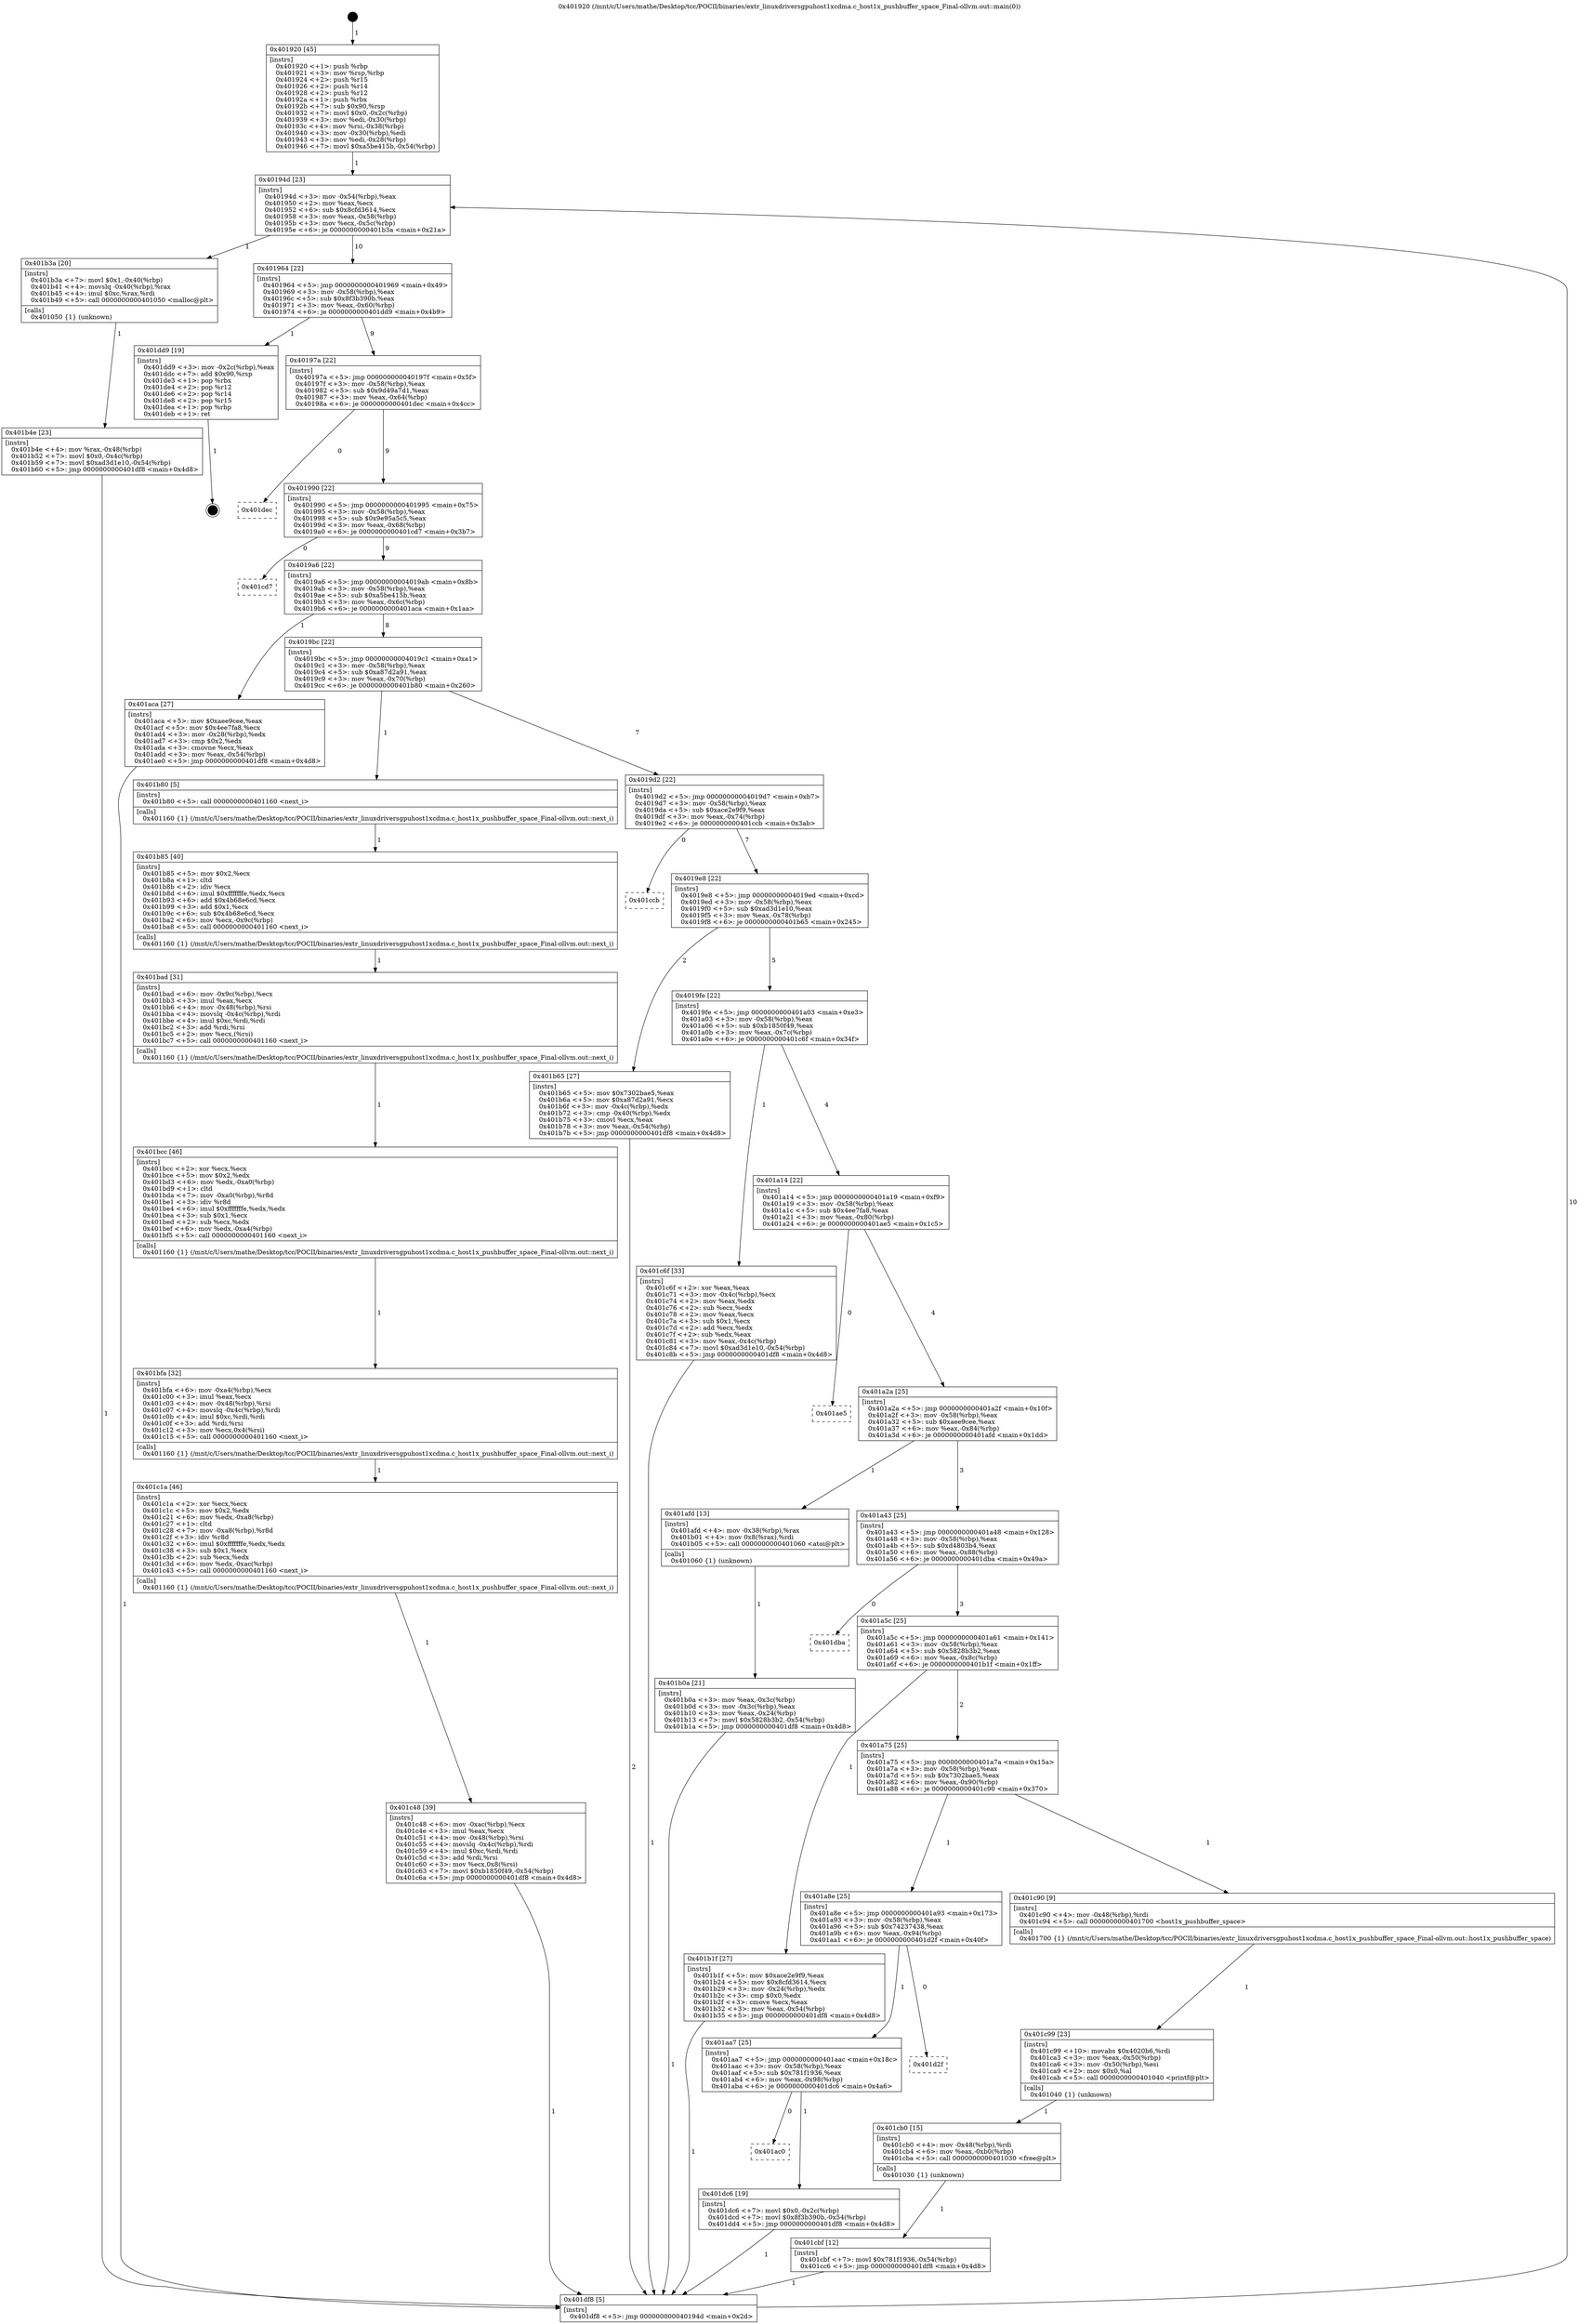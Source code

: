 digraph "0x401920" {
  label = "0x401920 (/mnt/c/Users/mathe/Desktop/tcc/POCII/binaries/extr_linuxdriversgpuhost1xcdma.c_host1x_pushbuffer_space_Final-ollvm.out::main(0))"
  labelloc = "t"
  node[shape=record]

  Entry [label="",width=0.3,height=0.3,shape=circle,fillcolor=black,style=filled]
  "0x40194d" [label="{
     0x40194d [23]\l
     | [instrs]\l
     &nbsp;&nbsp;0x40194d \<+3\>: mov -0x54(%rbp),%eax\l
     &nbsp;&nbsp;0x401950 \<+2\>: mov %eax,%ecx\l
     &nbsp;&nbsp;0x401952 \<+6\>: sub $0x8cfd3614,%ecx\l
     &nbsp;&nbsp;0x401958 \<+3\>: mov %eax,-0x58(%rbp)\l
     &nbsp;&nbsp;0x40195b \<+3\>: mov %ecx,-0x5c(%rbp)\l
     &nbsp;&nbsp;0x40195e \<+6\>: je 0000000000401b3a \<main+0x21a\>\l
  }"]
  "0x401b3a" [label="{
     0x401b3a [20]\l
     | [instrs]\l
     &nbsp;&nbsp;0x401b3a \<+7\>: movl $0x1,-0x40(%rbp)\l
     &nbsp;&nbsp;0x401b41 \<+4\>: movslq -0x40(%rbp),%rax\l
     &nbsp;&nbsp;0x401b45 \<+4\>: imul $0xc,%rax,%rdi\l
     &nbsp;&nbsp;0x401b49 \<+5\>: call 0000000000401050 \<malloc@plt\>\l
     | [calls]\l
     &nbsp;&nbsp;0x401050 \{1\} (unknown)\l
  }"]
  "0x401964" [label="{
     0x401964 [22]\l
     | [instrs]\l
     &nbsp;&nbsp;0x401964 \<+5\>: jmp 0000000000401969 \<main+0x49\>\l
     &nbsp;&nbsp;0x401969 \<+3\>: mov -0x58(%rbp),%eax\l
     &nbsp;&nbsp;0x40196c \<+5\>: sub $0x8f3b390b,%eax\l
     &nbsp;&nbsp;0x401971 \<+3\>: mov %eax,-0x60(%rbp)\l
     &nbsp;&nbsp;0x401974 \<+6\>: je 0000000000401dd9 \<main+0x4b9\>\l
  }"]
  Exit [label="",width=0.3,height=0.3,shape=circle,fillcolor=black,style=filled,peripheries=2]
  "0x401dd9" [label="{
     0x401dd9 [19]\l
     | [instrs]\l
     &nbsp;&nbsp;0x401dd9 \<+3\>: mov -0x2c(%rbp),%eax\l
     &nbsp;&nbsp;0x401ddc \<+7\>: add $0x90,%rsp\l
     &nbsp;&nbsp;0x401de3 \<+1\>: pop %rbx\l
     &nbsp;&nbsp;0x401de4 \<+2\>: pop %r12\l
     &nbsp;&nbsp;0x401de6 \<+2\>: pop %r14\l
     &nbsp;&nbsp;0x401de8 \<+2\>: pop %r15\l
     &nbsp;&nbsp;0x401dea \<+1\>: pop %rbp\l
     &nbsp;&nbsp;0x401deb \<+1\>: ret\l
  }"]
  "0x40197a" [label="{
     0x40197a [22]\l
     | [instrs]\l
     &nbsp;&nbsp;0x40197a \<+5\>: jmp 000000000040197f \<main+0x5f\>\l
     &nbsp;&nbsp;0x40197f \<+3\>: mov -0x58(%rbp),%eax\l
     &nbsp;&nbsp;0x401982 \<+5\>: sub $0x9d49a7d1,%eax\l
     &nbsp;&nbsp;0x401987 \<+3\>: mov %eax,-0x64(%rbp)\l
     &nbsp;&nbsp;0x40198a \<+6\>: je 0000000000401dec \<main+0x4cc\>\l
  }"]
  "0x401ac0" [label="{
     0x401ac0\l
  }", style=dashed]
  "0x401dec" [label="{
     0x401dec\l
  }", style=dashed]
  "0x401990" [label="{
     0x401990 [22]\l
     | [instrs]\l
     &nbsp;&nbsp;0x401990 \<+5\>: jmp 0000000000401995 \<main+0x75\>\l
     &nbsp;&nbsp;0x401995 \<+3\>: mov -0x58(%rbp),%eax\l
     &nbsp;&nbsp;0x401998 \<+5\>: sub $0x9e95a5c5,%eax\l
     &nbsp;&nbsp;0x40199d \<+3\>: mov %eax,-0x68(%rbp)\l
     &nbsp;&nbsp;0x4019a0 \<+6\>: je 0000000000401cd7 \<main+0x3b7\>\l
  }"]
  "0x401dc6" [label="{
     0x401dc6 [19]\l
     | [instrs]\l
     &nbsp;&nbsp;0x401dc6 \<+7\>: movl $0x0,-0x2c(%rbp)\l
     &nbsp;&nbsp;0x401dcd \<+7\>: movl $0x8f3b390b,-0x54(%rbp)\l
     &nbsp;&nbsp;0x401dd4 \<+5\>: jmp 0000000000401df8 \<main+0x4d8\>\l
  }"]
  "0x401cd7" [label="{
     0x401cd7\l
  }", style=dashed]
  "0x4019a6" [label="{
     0x4019a6 [22]\l
     | [instrs]\l
     &nbsp;&nbsp;0x4019a6 \<+5\>: jmp 00000000004019ab \<main+0x8b\>\l
     &nbsp;&nbsp;0x4019ab \<+3\>: mov -0x58(%rbp),%eax\l
     &nbsp;&nbsp;0x4019ae \<+5\>: sub $0xa5be415b,%eax\l
     &nbsp;&nbsp;0x4019b3 \<+3\>: mov %eax,-0x6c(%rbp)\l
     &nbsp;&nbsp;0x4019b6 \<+6\>: je 0000000000401aca \<main+0x1aa\>\l
  }"]
  "0x401aa7" [label="{
     0x401aa7 [25]\l
     | [instrs]\l
     &nbsp;&nbsp;0x401aa7 \<+5\>: jmp 0000000000401aac \<main+0x18c\>\l
     &nbsp;&nbsp;0x401aac \<+3\>: mov -0x58(%rbp),%eax\l
     &nbsp;&nbsp;0x401aaf \<+5\>: sub $0x781f1936,%eax\l
     &nbsp;&nbsp;0x401ab4 \<+6\>: mov %eax,-0x98(%rbp)\l
     &nbsp;&nbsp;0x401aba \<+6\>: je 0000000000401dc6 \<main+0x4a6\>\l
  }"]
  "0x401aca" [label="{
     0x401aca [27]\l
     | [instrs]\l
     &nbsp;&nbsp;0x401aca \<+5\>: mov $0xaee9cee,%eax\l
     &nbsp;&nbsp;0x401acf \<+5\>: mov $0x4ee7fa8,%ecx\l
     &nbsp;&nbsp;0x401ad4 \<+3\>: mov -0x28(%rbp),%edx\l
     &nbsp;&nbsp;0x401ad7 \<+3\>: cmp $0x2,%edx\l
     &nbsp;&nbsp;0x401ada \<+3\>: cmovne %ecx,%eax\l
     &nbsp;&nbsp;0x401add \<+3\>: mov %eax,-0x54(%rbp)\l
     &nbsp;&nbsp;0x401ae0 \<+5\>: jmp 0000000000401df8 \<main+0x4d8\>\l
  }"]
  "0x4019bc" [label="{
     0x4019bc [22]\l
     | [instrs]\l
     &nbsp;&nbsp;0x4019bc \<+5\>: jmp 00000000004019c1 \<main+0xa1\>\l
     &nbsp;&nbsp;0x4019c1 \<+3\>: mov -0x58(%rbp),%eax\l
     &nbsp;&nbsp;0x4019c4 \<+5\>: sub $0xa87d2a91,%eax\l
     &nbsp;&nbsp;0x4019c9 \<+3\>: mov %eax,-0x70(%rbp)\l
     &nbsp;&nbsp;0x4019cc \<+6\>: je 0000000000401b80 \<main+0x260\>\l
  }"]
  "0x401df8" [label="{
     0x401df8 [5]\l
     | [instrs]\l
     &nbsp;&nbsp;0x401df8 \<+5\>: jmp 000000000040194d \<main+0x2d\>\l
  }"]
  "0x401920" [label="{
     0x401920 [45]\l
     | [instrs]\l
     &nbsp;&nbsp;0x401920 \<+1\>: push %rbp\l
     &nbsp;&nbsp;0x401921 \<+3\>: mov %rsp,%rbp\l
     &nbsp;&nbsp;0x401924 \<+2\>: push %r15\l
     &nbsp;&nbsp;0x401926 \<+2\>: push %r14\l
     &nbsp;&nbsp;0x401928 \<+2\>: push %r12\l
     &nbsp;&nbsp;0x40192a \<+1\>: push %rbx\l
     &nbsp;&nbsp;0x40192b \<+7\>: sub $0x90,%rsp\l
     &nbsp;&nbsp;0x401932 \<+7\>: movl $0x0,-0x2c(%rbp)\l
     &nbsp;&nbsp;0x401939 \<+3\>: mov %edi,-0x30(%rbp)\l
     &nbsp;&nbsp;0x40193c \<+4\>: mov %rsi,-0x38(%rbp)\l
     &nbsp;&nbsp;0x401940 \<+3\>: mov -0x30(%rbp),%edi\l
     &nbsp;&nbsp;0x401943 \<+3\>: mov %edi,-0x28(%rbp)\l
     &nbsp;&nbsp;0x401946 \<+7\>: movl $0xa5be415b,-0x54(%rbp)\l
  }"]
  "0x401d2f" [label="{
     0x401d2f\l
  }", style=dashed]
  "0x401b80" [label="{
     0x401b80 [5]\l
     | [instrs]\l
     &nbsp;&nbsp;0x401b80 \<+5\>: call 0000000000401160 \<next_i\>\l
     | [calls]\l
     &nbsp;&nbsp;0x401160 \{1\} (/mnt/c/Users/mathe/Desktop/tcc/POCII/binaries/extr_linuxdriversgpuhost1xcdma.c_host1x_pushbuffer_space_Final-ollvm.out::next_i)\l
  }"]
  "0x4019d2" [label="{
     0x4019d2 [22]\l
     | [instrs]\l
     &nbsp;&nbsp;0x4019d2 \<+5\>: jmp 00000000004019d7 \<main+0xb7\>\l
     &nbsp;&nbsp;0x4019d7 \<+3\>: mov -0x58(%rbp),%eax\l
     &nbsp;&nbsp;0x4019da \<+5\>: sub $0xace2e9f9,%eax\l
     &nbsp;&nbsp;0x4019df \<+3\>: mov %eax,-0x74(%rbp)\l
     &nbsp;&nbsp;0x4019e2 \<+6\>: je 0000000000401ccb \<main+0x3ab\>\l
  }"]
  "0x401cbf" [label="{
     0x401cbf [12]\l
     | [instrs]\l
     &nbsp;&nbsp;0x401cbf \<+7\>: movl $0x781f1936,-0x54(%rbp)\l
     &nbsp;&nbsp;0x401cc6 \<+5\>: jmp 0000000000401df8 \<main+0x4d8\>\l
  }"]
  "0x401ccb" [label="{
     0x401ccb\l
  }", style=dashed]
  "0x4019e8" [label="{
     0x4019e8 [22]\l
     | [instrs]\l
     &nbsp;&nbsp;0x4019e8 \<+5\>: jmp 00000000004019ed \<main+0xcd\>\l
     &nbsp;&nbsp;0x4019ed \<+3\>: mov -0x58(%rbp),%eax\l
     &nbsp;&nbsp;0x4019f0 \<+5\>: sub $0xad3d1e10,%eax\l
     &nbsp;&nbsp;0x4019f5 \<+3\>: mov %eax,-0x78(%rbp)\l
     &nbsp;&nbsp;0x4019f8 \<+6\>: je 0000000000401b65 \<main+0x245\>\l
  }"]
  "0x401cb0" [label="{
     0x401cb0 [15]\l
     | [instrs]\l
     &nbsp;&nbsp;0x401cb0 \<+4\>: mov -0x48(%rbp),%rdi\l
     &nbsp;&nbsp;0x401cb4 \<+6\>: mov %eax,-0xb0(%rbp)\l
     &nbsp;&nbsp;0x401cba \<+5\>: call 0000000000401030 \<free@plt\>\l
     | [calls]\l
     &nbsp;&nbsp;0x401030 \{1\} (unknown)\l
  }"]
  "0x401b65" [label="{
     0x401b65 [27]\l
     | [instrs]\l
     &nbsp;&nbsp;0x401b65 \<+5\>: mov $0x7302bae5,%eax\l
     &nbsp;&nbsp;0x401b6a \<+5\>: mov $0xa87d2a91,%ecx\l
     &nbsp;&nbsp;0x401b6f \<+3\>: mov -0x4c(%rbp),%edx\l
     &nbsp;&nbsp;0x401b72 \<+3\>: cmp -0x40(%rbp),%edx\l
     &nbsp;&nbsp;0x401b75 \<+3\>: cmovl %ecx,%eax\l
     &nbsp;&nbsp;0x401b78 \<+3\>: mov %eax,-0x54(%rbp)\l
     &nbsp;&nbsp;0x401b7b \<+5\>: jmp 0000000000401df8 \<main+0x4d8\>\l
  }"]
  "0x4019fe" [label="{
     0x4019fe [22]\l
     | [instrs]\l
     &nbsp;&nbsp;0x4019fe \<+5\>: jmp 0000000000401a03 \<main+0xe3\>\l
     &nbsp;&nbsp;0x401a03 \<+3\>: mov -0x58(%rbp),%eax\l
     &nbsp;&nbsp;0x401a06 \<+5\>: sub $0xb1850f49,%eax\l
     &nbsp;&nbsp;0x401a0b \<+3\>: mov %eax,-0x7c(%rbp)\l
     &nbsp;&nbsp;0x401a0e \<+6\>: je 0000000000401c6f \<main+0x34f\>\l
  }"]
  "0x401c99" [label="{
     0x401c99 [23]\l
     | [instrs]\l
     &nbsp;&nbsp;0x401c99 \<+10\>: movabs $0x4020b6,%rdi\l
     &nbsp;&nbsp;0x401ca3 \<+3\>: mov %eax,-0x50(%rbp)\l
     &nbsp;&nbsp;0x401ca6 \<+3\>: mov -0x50(%rbp),%esi\l
     &nbsp;&nbsp;0x401ca9 \<+2\>: mov $0x0,%al\l
     &nbsp;&nbsp;0x401cab \<+5\>: call 0000000000401040 \<printf@plt\>\l
     | [calls]\l
     &nbsp;&nbsp;0x401040 \{1\} (unknown)\l
  }"]
  "0x401c6f" [label="{
     0x401c6f [33]\l
     | [instrs]\l
     &nbsp;&nbsp;0x401c6f \<+2\>: xor %eax,%eax\l
     &nbsp;&nbsp;0x401c71 \<+3\>: mov -0x4c(%rbp),%ecx\l
     &nbsp;&nbsp;0x401c74 \<+2\>: mov %eax,%edx\l
     &nbsp;&nbsp;0x401c76 \<+2\>: sub %ecx,%edx\l
     &nbsp;&nbsp;0x401c78 \<+2\>: mov %eax,%ecx\l
     &nbsp;&nbsp;0x401c7a \<+3\>: sub $0x1,%ecx\l
     &nbsp;&nbsp;0x401c7d \<+2\>: add %ecx,%edx\l
     &nbsp;&nbsp;0x401c7f \<+2\>: sub %edx,%eax\l
     &nbsp;&nbsp;0x401c81 \<+3\>: mov %eax,-0x4c(%rbp)\l
     &nbsp;&nbsp;0x401c84 \<+7\>: movl $0xad3d1e10,-0x54(%rbp)\l
     &nbsp;&nbsp;0x401c8b \<+5\>: jmp 0000000000401df8 \<main+0x4d8\>\l
  }"]
  "0x401a14" [label="{
     0x401a14 [22]\l
     | [instrs]\l
     &nbsp;&nbsp;0x401a14 \<+5\>: jmp 0000000000401a19 \<main+0xf9\>\l
     &nbsp;&nbsp;0x401a19 \<+3\>: mov -0x58(%rbp),%eax\l
     &nbsp;&nbsp;0x401a1c \<+5\>: sub $0x4ee7fa8,%eax\l
     &nbsp;&nbsp;0x401a21 \<+3\>: mov %eax,-0x80(%rbp)\l
     &nbsp;&nbsp;0x401a24 \<+6\>: je 0000000000401ae5 \<main+0x1c5\>\l
  }"]
  "0x401a8e" [label="{
     0x401a8e [25]\l
     | [instrs]\l
     &nbsp;&nbsp;0x401a8e \<+5\>: jmp 0000000000401a93 \<main+0x173\>\l
     &nbsp;&nbsp;0x401a93 \<+3\>: mov -0x58(%rbp),%eax\l
     &nbsp;&nbsp;0x401a96 \<+5\>: sub $0x74237438,%eax\l
     &nbsp;&nbsp;0x401a9b \<+6\>: mov %eax,-0x94(%rbp)\l
     &nbsp;&nbsp;0x401aa1 \<+6\>: je 0000000000401d2f \<main+0x40f\>\l
  }"]
  "0x401ae5" [label="{
     0x401ae5\l
  }", style=dashed]
  "0x401a2a" [label="{
     0x401a2a [25]\l
     | [instrs]\l
     &nbsp;&nbsp;0x401a2a \<+5\>: jmp 0000000000401a2f \<main+0x10f\>\l
     &nbsp;&nbsp;0x401a2f \<+3\>: mov -0x58(%rbp),%eax\l
     &nbsp;&nbsp;0x401a32 \<+5\>: sub $0xaee9cee,%eax\l
     &nbsp;&nbsp;0x401a37 \<+6\>: mov %eax,-0x84(%rbp)\l
     &nbsp;&nbsp;0x401a3d \<+6\>: je 0000000000401afd \<main+0x1dd\>\l
  }"]
  "0x401c90" [label="{
     0x401c90 [9]\l
     | [instrs]\l
     &nbsp;&nbsp;0x401c90 \<+4\>: mov -0x48(%rbp),%rdi\l
     &nbsp;&nbsp;0x401c94 \<+5\>: call 0000000000401700 \<host1x_pushbuffer_space\>\l
     | [calls]\l
     &nbsp;&nbsp;0x401700 \{1\} (/mnt/c/Users/mathe/Desktop/tcc/POCII/binaries/extr_linuxdriversgpuhost1xcdma.c_host1x_pushbuffer_space_Final-ollvm.out::host1x_pushbuffer_space)\l
  }"]
  "0x401afd" [label="{
     0x401afd [13]\l
     | [instrs]\l
     &nbsp;&nbsp;0x401afd \<+4\>: mov -0x38(%rbp),%rax\l
     &nbsp;&nbsp;0x401b01 \<+4\>: mov 0x8(%rax),%rdi\l
     &nbsp;&nbsp;0x401b05 \<+5\>: call 0000000000401060 \<atoi@plt\>\l
     | [calls]\l
     &nbsp;&nbsp;0x401060 \{1\} (unknown)\l
  }"]
  "0x401a43" [label="{
     0x401a43 [25]\l
     | [instrs]\l
     &nbsp;&nbsp;0x401a43 \<+5\>: jmp 0000000000401a48 \<main+0x128\>\l
     &nbsp;&nbsp;0x401a48 \<+3\>: mov -0x58(%rbp),%eax\l
     &nbsp;&nbsp;0x401a4b \<+5\>: sub $0xd4803b4,%eax\l
     &nbsp;&nbsp;0x401a50 \<+6\>: mov %eax,-0x88(%rbp)\l
     &nbsp;&nbsp;0x401a56 \<+6\>: je 0000000000401dba \<main+0x49a\>\l
  }"]
  "0x401b0a" [label="{
     0x401b0a [21]\l
     | [instrs]\l
     &nbsp;&nbsp;0x401b0a \<+3\>: mov %eax,-0x3c(%rbp)\l
     &nbsp;&nbsp;0x401b0d \<+3\>: mov -0x3c(%rbp),%eax\l
     &nbsp;&nbsp;0x401b10 \<+3\>: mov %eax,-0x24(%rbp)\l
     &nbsp;&nbsp;0x401b13 \<+7\>: movl $0x5828b3b2,-0x54(%rbp)\l
     &nbsp;&nbsp;0x401b1a \<+5\>: jmp 0000000000401df8 \<main+0x4d8\>\l
  }"]
  "0x401c48" [label="{
     0x401c48 [39]\l
     | [instrs]\l
     &nbsp;&nbsp;0x401c48 \<+6\>: mov -0xac(%rbp),%ecx\l
     &nbsp;&nbsp;0x401c4e \<+3\>: imul %eax,%ecx\l
     &nbsp;&nbsp;0x401c51 \<+4\>: mov -0x48(%rbp),%rsi\l
     &nbsp;&nbsp;0x401c55 \<+4\>: movslq -0x4c(%rbp),%rdi\l
     &nbsp;&nbsp;0x401c59 \<+4\>: imul $0xc,%rdi,%rdi\l
     &nbsp;&nbsp;0x401c5d \<+3\>: add %rdi,%rsi\l
     &nbsp;&nbsp;0x401c60 \<+3\>: mov %ecx,0x8(%rsi)\l
     &nbsp;&nbsp;0x401c63 \<+7\>: movl $0xb1850f49,-0x54(%rbp)\l
     &nbsp;&nbsp;0x401c6a \<+5\>: jmp 0000000000401df8 \<main+0x4d8\>\l
  }"]
  "0x401dba" [label="{
     0x401dba\l
  }", style=dashed]
  "0x401a5c" [label="{
     0x401a5c [25]\l
     | [instrs]\l
     &nbsp;&nbsp;0x401a5c \<+5\>: jmp 0000000000401a61 \<main+0x141\>\l
     &nbsp;&nbsp;0x401a61 \<+3\>: mov -0x58(%rbp),%eax\l
     &nbsp;&nbsp;0x401a64 \<+5\>: sub $0x5828b3b2,%eax\l
     &nbsp;&nbsp;0x401a69 \<+6\>: mov %eax,-0x8c(%rbp)\l
     &nbsp;&nbsp;0x401a6f \<+6\>: je 0000000000401b1f \<main+0x1ff\>\l
  }"]
  "0x401c1a" [label="{
     0x401c1a [46]\l
     | [instrs]\l
     &nbsp;&nbsp;0x401c1a \<+2\>: xor %ecx,%ecx\l
     &nbsp;&nbsp;0x401c1c \<+5\>: mov $0x2,%edx\l
     &nbsp;&nbsp;0x401c21 \<+6\>: mov %edx,-0xa8(%rbp)\l
     &nbsp;&nbsp;0x401c27 \<+1\>: cltd\l
     &nbsp;&nbsp;0x401c28 \<+7\>: mov -0xa8(%rbp),%r8d\l
     &nbsp;&nbsp;0x401c2f \<+3\>: idiv %r8d\l
     &nbsp;&nbsp;0x401c32 \<+6\>: imul $0xfffffffe,%edx,%edx\l
     &nbsp;&nbsp;0x401c38 \<+3\>: sub $0x1,%ecx\l
     &nbsp;&nbsp;0x401c3b \<+2\>: sub %ecx,%edx\l
     &nbsp;&nbsp;0x401c3d \<+6\>: mov %edx,-0xac(%rbp)\l
     &nbsp;&nbsp;0x401c43 \<+5\>: call 0000000000401160 \<next_i\>\l
     | [calls]\l
     &nbsp;&nbsp;0x401160 \{1\} (/mnt/c/Users/mathe/Desktop/tcc/POCII/binaries/extr_linuxdriversgpuhost1xcdma.c_host1x_pushbuffer_space_Final-ollvm.out::next_i)\l
  }"]
  "0x401b1f" [label="{
     0x401b1f [27]\l
     | [instrs]\l
     &nbsp;&nbsp;0x401b1f \<+5\>: mov $0xace2e9f9,%eax\l
     &nbsp;&nbsp;0x401b24 \<+5\>: mov $0x8cfd3614,%ecx\l
     &nbsp;&nbsp;0x401b29 \<+3\>: mov -0x24(%rbp),%edx\l
     &nbsp;&nbsp;0x401b2c \<+3\>: cmp $0x0,%edx\l
     &nbsp;&nbsp;0x401b2f \<+3\>: cmove %ecx,%eax\l
     &nbsp;&nbsp;0x401b32 \<+3\>: mov %eax,-0x54(%rbp)\l
     &nbsp;&nbsp;0x401b35 \<+5\>: jmp 0000000000401df8 \<main+0x4d8\>\l
  }"]
  "0x401a75" [label="{
     0x401a75 [25]\l
     | [instrs]\l
     &nbsp;&nbsp;0x401a75 \<+5\>: jmp 0000000000401a7a \<main+0x15a\>\l
     &nbsp;&nbsp;0x401a7a \<+3\>: mov -0x58(%rbp),%eax\l
     &nbsp;&nbsp;0x401a7d \<+5\>: sub $0x7302bae5,%eax\l
     &nbsp;&nbsp;0x401a82 \<+6\>: mov %eax,-0x90(%rbp)\l
     &nbsp;&nbsp;0x401a88 \<+6\>: je 0000000000401c90 \<main+0x370\>\l
  }"]
  "0x401b4e" [label="{
     0x401b4e [23]\l
     | [instrs]\l
     &nbsp;&nbsp;0x401b4e \<+4\>: mov %rax,-0x48(%rbp)\l
     &nbsp;&nbsp;0x401b52 \<+7\>: movl $0x0,-0x4c(%rbp)\l
     &nbsp;&nbsp;0x401b59 \<+7\>: movl $0xad3d1e10,-0x54(%rbp)\l
     &nbsp;&nbsp;0x401b60 \<+5\>: jmp 0000000000401df8 \<main+0x4d8\>\l
  }"]
  "0x401b85" [label="{
     0x401b85 [40]\l
     | [instrs]\l
     &nbsp;&nbsp;0x401b85 \<+5\>: mov $0x2,%ecx\l
     &nbsp;&nbsp;0x401b8a \<+1\>: cltd\l
     &nbsp;&nbsp;0x401b8b \<+2\>: idiv %ecx\l
     &nbsp;&nbsp;0x401b8d \<+6\>: imul $0xfffffffe,%edx,%ecx\l
     &nbsp;&nbsp;0x401b93 \<+6\>: add $0x4b68e6cd,%ecx\l
     &nbsp;&nbsp;0x401b99 \<+3\>: add $0x1,%ecx\l
     &nbsp;&nbsp;0x401b9c \<+6\>: sub $0x4b68e6cd,%ecx\l
     &nbsp;&nbsp;0x401ba2 \<+6\>: mov %ecx,-0x9c(%rbp)\l
     &nbsp;&nbsp;0x401ba8 \<+5\>: call 0000000000401160 \<next_i\>\l
     | [calls]\l
     &nbsp;&nbsp;0x401160 \{1\} (/mnt/c/Users/mathe/Desktop/tcc/POCII/binaries/extr_linuxdriversgpuhost1xcdma.c_host1x_pushbuffer_space_Final-ollvm.out::next_i)\l
  }"]
  "0x401bad" [label="{
     0x401bad [31]\l
     | [instrs]\l
     &nbsp;&nbsp;0x401bad \<+6\>: mov -0x9c(%rbp),%ecx\l
     &nbsp;&nbsp;0x401bb3 \<+3\>: imul %eax,%ecx\l
     &nbsp;&nbsp;0x401bb6 \<+4\>: mov -0x48(%rbp),%rsi\l
     &nbsp;&nbsp;0x401bba \<+4\>: movslq -0x4c(%rbp),%rdi\l
     &nbsp;&nbsp;0x401bbe \<+4\>: imul $0xc,%rdi,%rdi\l
     &nbsp;&nbsp;0x401bc2 \<+3\>: add %rdi,%rsi\l
     &nbsp;&nbsp;0x401bc5 \<+2\>: mov %ecx,(%rsi)\l
     &nbsp;&nbsp;0x401bc7 \<+5\>: call 0000000000401160 \<next_i\>\l
     | [calls]\l
     &nbsp;&nbsp;0x401160 \{1\} (/mnt/c/Users/mathe/Desktop/tcc/POCII/binaries/extr_linuxdriversgpuhost1xcdma.c_host1x_pushbuffer_space_Final-ollvm.out::next_i)\l
  }"]
  "0x401bcc" [label="{
     0x401bcc [46]\l
     | [instrs]\l
     &nbsp;&nbsp;0x401bcc \<+2\>: xor %ecx,%ecx\l
     &nbsp;&nbsp;0x401bce \<+5\>: mov $0x2,%edx\l
     &nbsp;&nbsp;0x401bd3 \<+6\>: mov %edx,-0xa0(%rbp)\l
     &nbsp;&nbsp;0x401bd9 \<+1\>: cltd\l
     &nbsp;&nbsp;0x401bda \<+7\>: mov -0xa0(%rbp),%r8d\l
     &nbsp;&nbsp;0x401be1 \<+3\>: idiv %r8d\l
     &nbsp;&nbsp;0x401be4 \<+6\>: imul $0xfffffffe,%edx,%edx\l
     &nbsp;&nbsp;0x401bea \<+3\>: sub $0x1,%ecx\l
     &nbsp;&nbsp;0x401bed \<+2\>: sub %ecx,%edx\l
     &nbsp;&nbsp;0x401bef \<+6\>: mov %edx,-0xa4(%rbp)\l
     &nbsp;&nbsp;0x401bf5 \<+5\>: call 0000000000401160 \<next_i\>\l
     | [calls]\l
     &nbsp;&nbsp;0x401160 \{1\} (/mnt/c/Users/mathe/Desktop/tcc/POCII/binaries/extr_linuxdriversgpuhost1xcdma.c_host1x_pushbuffer_space_Final-ollvm.out::next_i)\l
  }"]
  "0x401bfa" [label="{
     0x401bfa [32]\l
     | [instrs]\l
     &nbsp;&nbsp;0x401bfa \<+6\>: mov -0xa4(%rbp),%ecx\l
     &nbsp;&nbsp;0x401c00 \<+3\>: imul %eax,%ecx\l
     &nbsp;&nbsp;0x401c03 \<+4\>: mov -0x48(%rbp),%rsi\l
     &nbsp;&nbsp;0x401c07 \<+4\>: movslq -0x4c(%rbp),%rdi\l
     &nbsp;&nbsp;0x401c0b \<+4\>: imul $0xc,%rdi,%rdi\l
     &nbsp;&nbsp;0x401c0f \<+3\>: add %rdi,%rsi\l
     &nbsp;&nbsp;0x401c12 \<+3\>: mov %ecx,0x4(%rsi)\l
     &nbsp;&nbsp;0x401c15 \<+5\>: call 0000000000401160 \<next_i\>\l
     | [calls]\l
     &nbsp;&nbsp;0x401160 \{1\} (/mnt/c/Users/mathe/Desktop/tcc/POCII/binaries/extr_linuxdriversgpuhost1xcdma.c_host1x_pushbuffer_space_Final-ollvm.out::next_i)\l
  }"]
  Entry -> "0x401920" [label=" 1"]
  "0x40194d" -> "0x401b3a" [label=" 1"]
  "0x40194d" -> "0x401964" [label=" 10"]
  "0x401dd9" -> Exit [label=" 1"]
  "0x401964" -> "0x401dd9" [label=" 1"]
  "0x401964" -> "0x40197a" [label=" 9"]
  "0x401dc6" -> "0x401df8" [label=" 1"]
  "0x40197a" -> "0x401dec" [label=" 0"]
  "0x40197a" -> "0x401990" [label=" 9"]
  "0x401aa7" -> "0x401ac0" [label=" 0"]
  "0x401990" -> "0x401cd7" [label=" 0"]
  "0x401990" -> "0x4019a6" [label=" 9"]
  "0x401aa7" -> "0x401dc6" [label=" 1"]
  "0x4019a6" -> "0x401aca" [label=" 1"]
  "0x4019a6" -> "0x4019bc" [label=" 8"]
  "0x401aca" -> "0x401df8" [label=" 1"]
  "0x401920" -> "0x40194d" [label=" 1"]
  "0x401df8" -> "0x40194d" [label=" 10"]
  "0x401a8e" -> "0x401aa7" [label=" 1"]
  "0x4019bc" -> "0x401b80" [label=" 1"]
  "0x4019bc" -> "0x4019d2" [label=" 7"]
  "0x401a8e" -> "0x401d2f" [label=" 0"]
  "0x4019d2" -> "0x401ccb" [label=" 0"]
  "0x4019d2" -> "0x4019e8" [label=" 7"]
  "0x401cbf" -> "0x401df8" [label=" 1"]
  "0x4019e8" -> "0x401b65" [label=" 2"]
  "0x4019e8" -> "0x4019fe" [label=" 5"]
  "0x401cb0" -> "0x401cbf" [label=" 1"]
  "0x4019fe" -> "0x401c6f" [label=" 1"]
  "0x4019fe" -> "0x401a14" [label=" 4"]
  "0x401c99" -> "0x401cb0" [label=" 1"]
  "0x401a14" -> "0x401ae5" [label=" 0"]
  "0x401a14" -> "0x401a2a" [label=" 4"]
  "0x401c90" -> "0x401c99" [label=" 1"]
  "0x401a2a" -> "0x401afd" [label=" 1"]
  "0x401a2a" -> "0x401a43" [label=" 3"]
  "0x401afd" -> "0x401b0a" [label=" 1"]
  "0x401b0a" -> "0x401df8" [label=" 1"]
  "0x401a75" -> "0x401a8e" [label=" 1"]
  "0x401a43" -> "0x401dba" [label=" 0"]
  "0x401a43" -> "0x401a5c" [label=" 3"]
  "0x401a75" -> "0x401c90" [label=" 1"]
  "0x401a5c" -> "0x401b1f" [label=" 1"]
  "0x401a5c" -> "0x401a75" [label=" 2"]
  "0x401b1f" -> "0x401df8" [label=" 1"]
  "0x401b3a" -> "0x401b4e" [label=" 1"]
  "0x401b4e" -> "0x401df8" [label=" 1"]
  "0x401b65" -> "0x401df8" [label=" 2"]
  "0x401b80" -> "0x401b85" [label=" 1"]
  "0x401b85" -> "0x401bad" [label=" 1"]
  "0x401bad" -> "0x401bcc" [label=" 1"]
  "0x401bcc" -> "0x401bfa" [label=" 1"]
  "0x401bfa" -> "0x401c1a" [label=" 1"]
  "0x401c1a" -> "0x401c48" [label=" 1"]
  "0x401c48" -> "0x401df8" [label=" 1"]
  "0x401c6f" -> "0x401df8" [label=" 1"]
}
